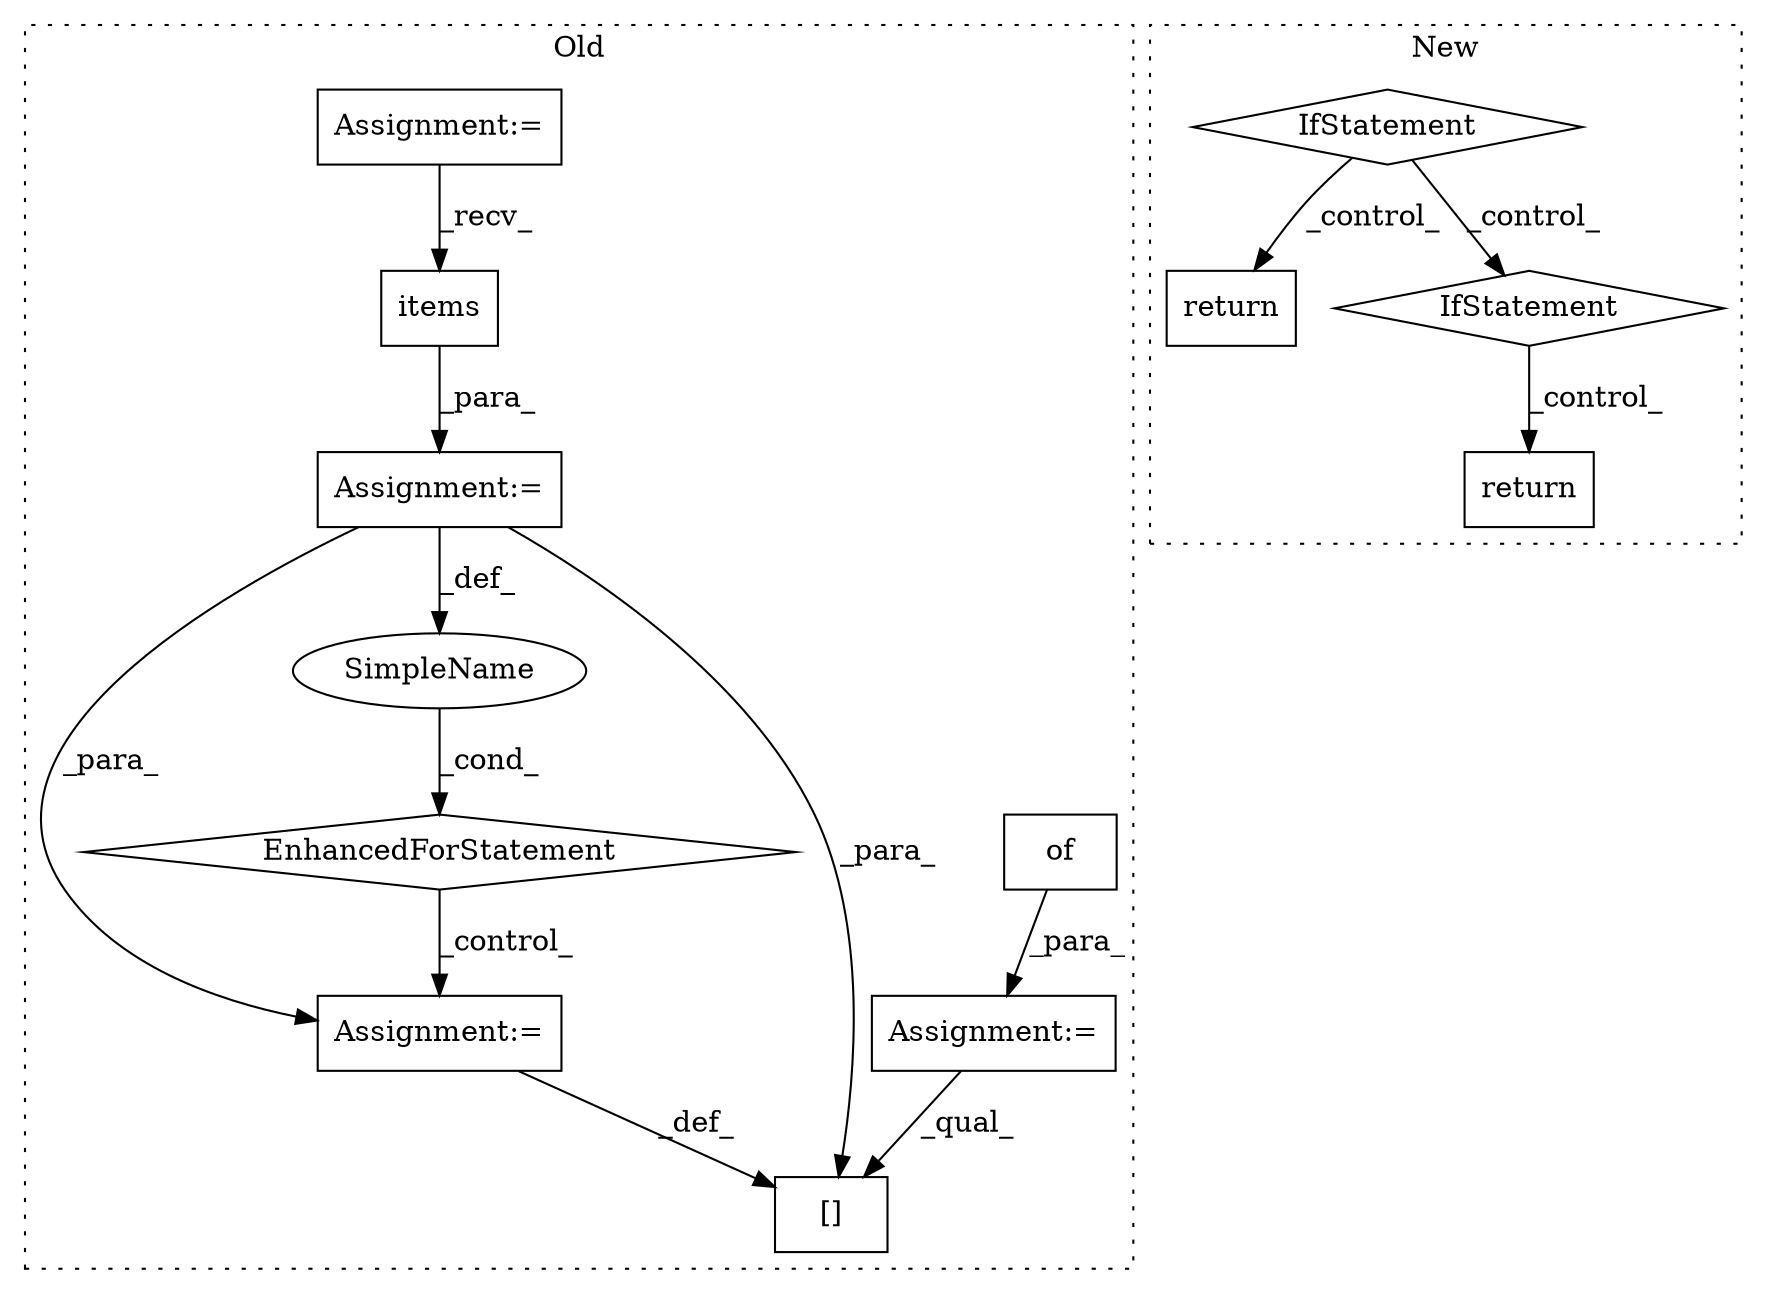 digraph G {
subgraph cluster0 {
1 [label="items" a="32" s="2701" l="7" shape="box"];
3 [label="Assignment:=" a="7" s="2610,2708" l="74,2" shape="box"];
4 [label="EnhancedForStatement" a="70" s="2610,2708" l="74,2" shape="diamond"];
5 [label="Assignment:=" a="7" s="3016" l="1" shape="box"];
6 [label="SimpleName" a="42" s="2688" l="3" shape="ellipse"];
7 [label="[]" a="2" s="3008,3015" l="4,1" shape="box"];
8 [label="of" a="32" s="2598" l="4" shape="box"];
9 [label="Assignment:=" a="7" s="2593" l="1" shape="box"];
10 [label="Assignment:=" a="7" s="1732" l="6" shape="box"];
label = "Old";
style="dotted";
}
subgraph cluster1 {
2 [label="IfStatement" a="25" s="1948,1968" l="4,2" shape="diamond"];
11 [label="return" a="41" s="3124" l="7" shape="box"];
12 [label="IfStatement" a="25" s="1978,2004" l="4,2" shape="diamond"];
13 [label="return" a="41" s="2091" l="7" shape="box"];
label = "New";
style="dotted";
}
1 -> 3 [label="_para_"];
2 -> 12 [label="_control_"];
2 -> 11 [label="_control_"];
3 -> 5 [label="_para_"];
3 -> 7 [label="_para_"];
3 -> 6 [label="_def_"];
4 -> 5 [label="_control_"];
5 -> 7 [label="_def_"];
6 -> 4 [label="_cond_"];
8 -> 9 [label="_para_"];
9 -> 7 [label="_qual_"];
10 -> 1 [label="_recv_"];
12 -> 13 [label="_control_"];
}